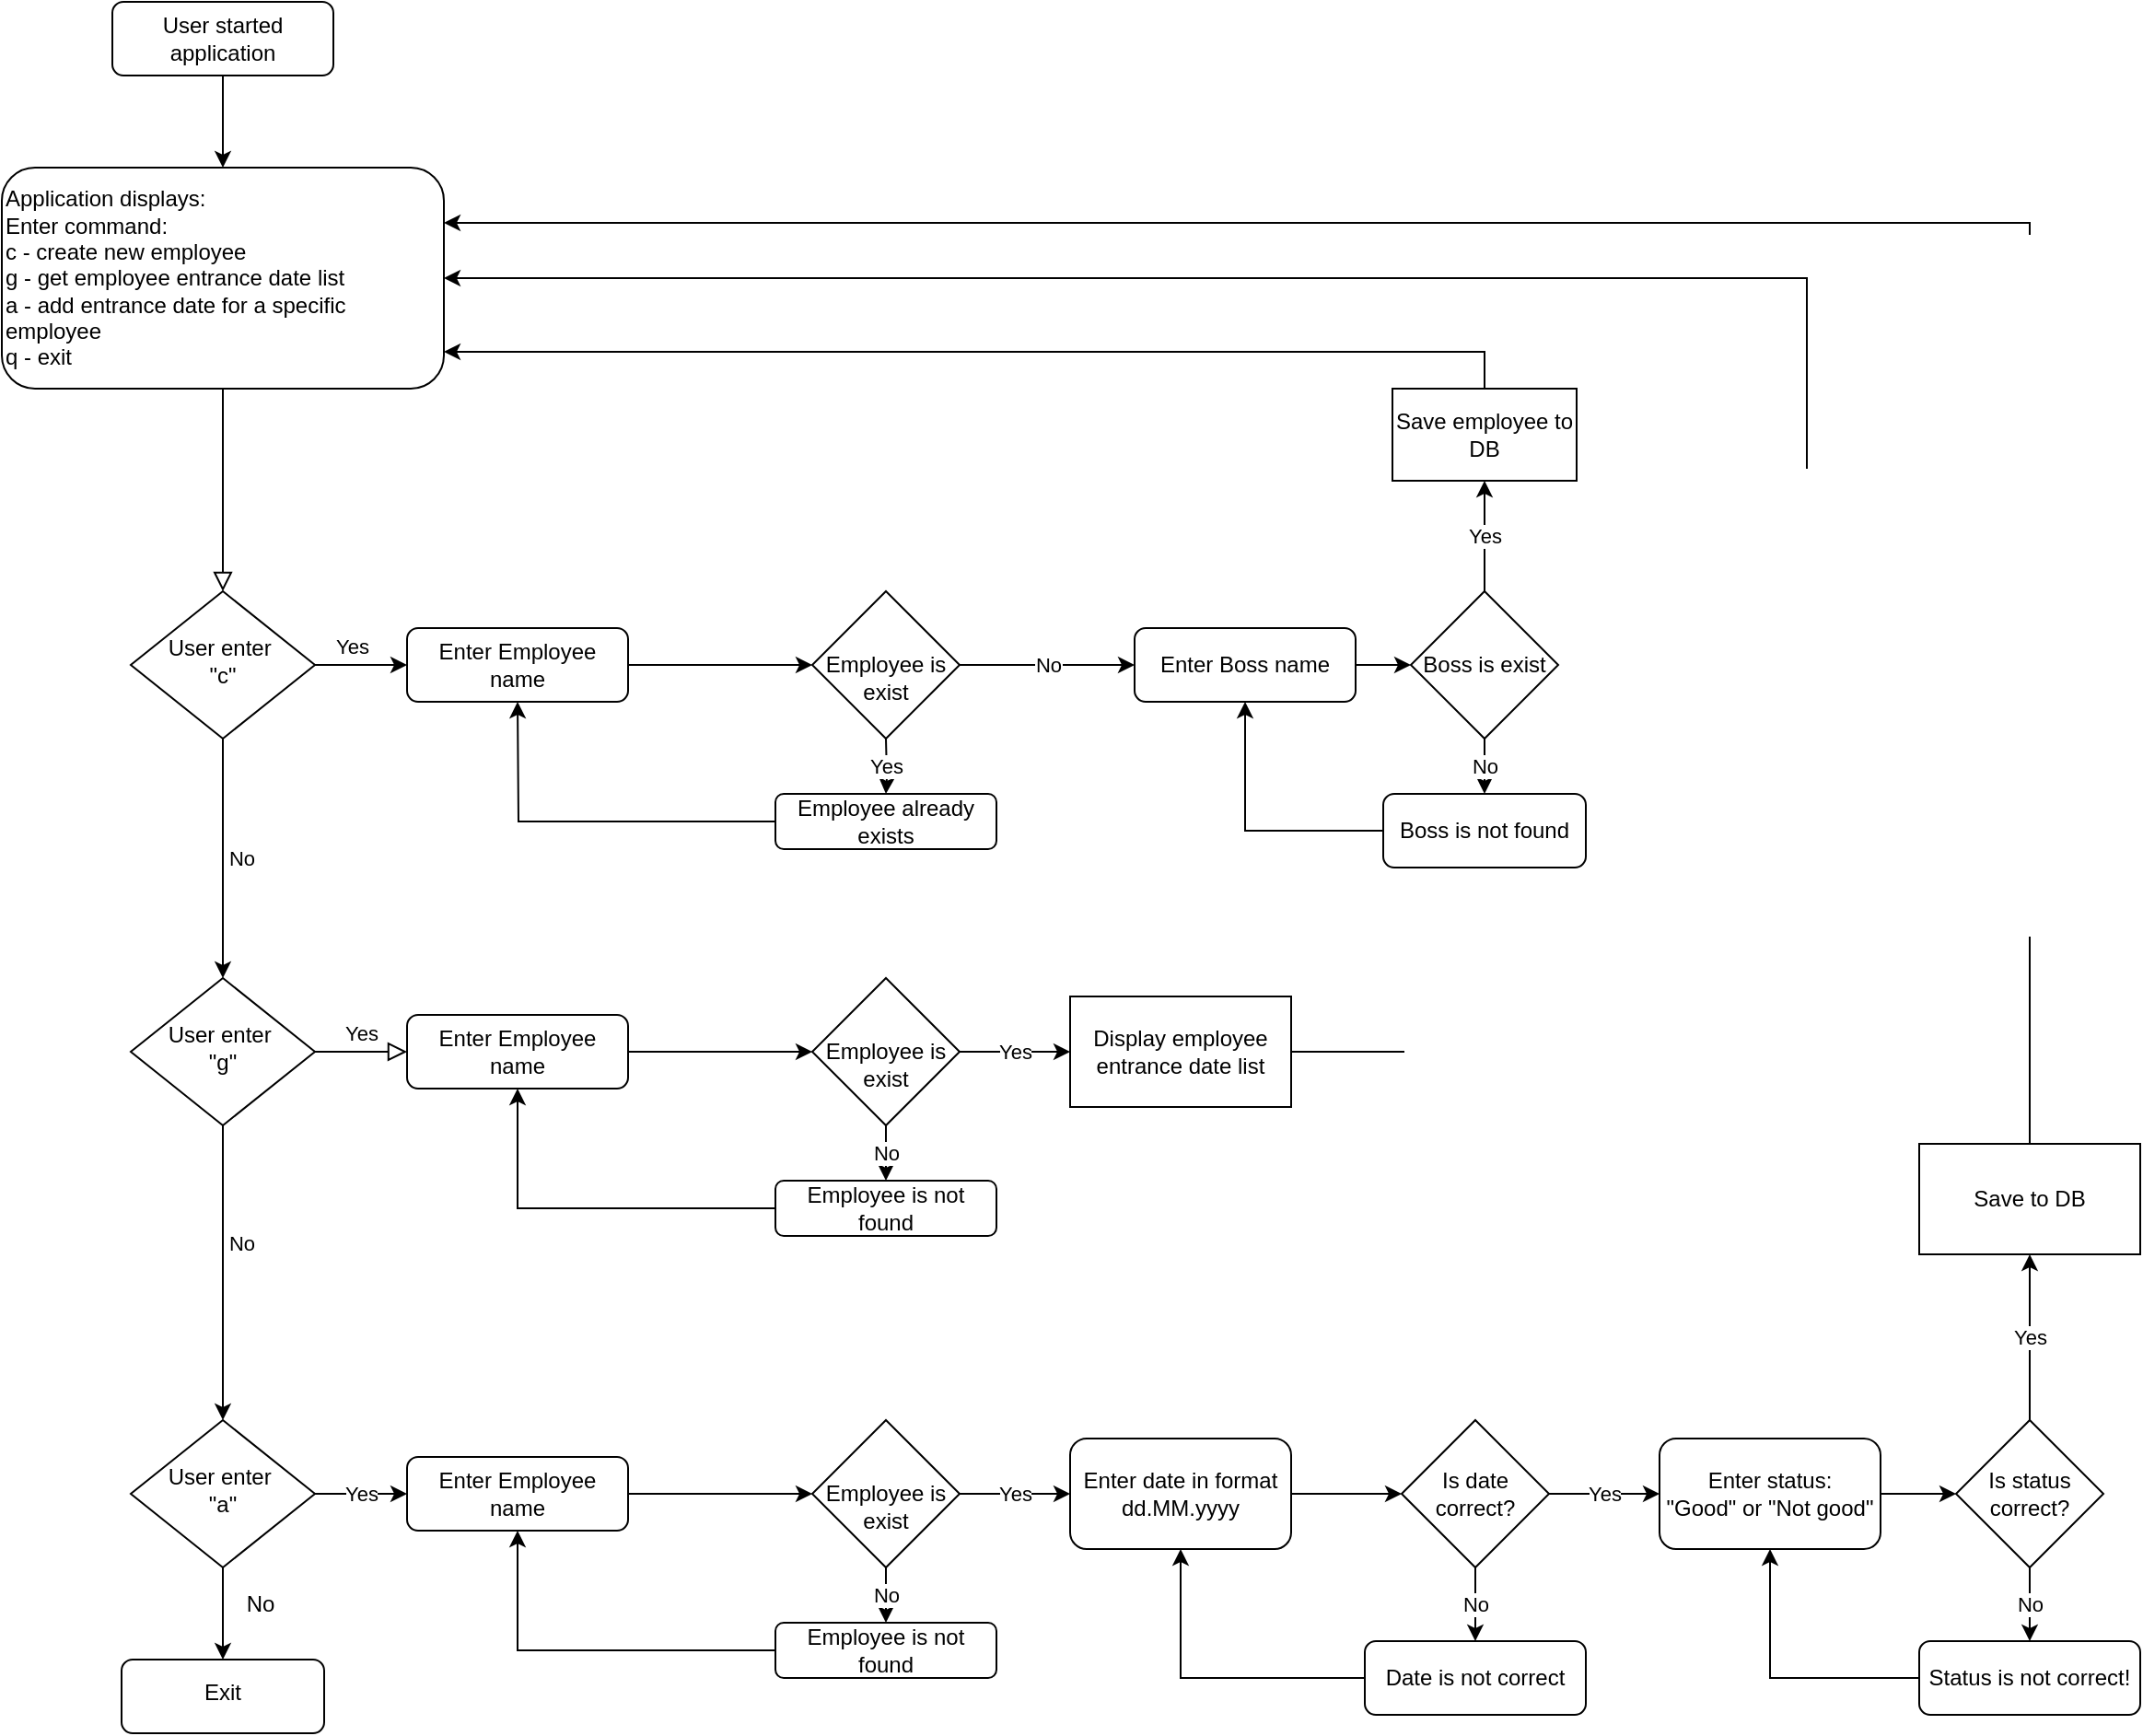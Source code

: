 <mxfile version="19.0.3" type="device"><diagram id="C5RBs43oDa-KdzZeNtuy" name="Page-1"><mxGraphModel dx="896" dy="1814" grid="1" gridSize="10" guides="1" tooltips="1" connect="1" arrows="1" fold="1" page="1" pageScale="1" pageWidth="827" pageHeight="1169" math="0" shadow="0"><root><mxCell id="WIyWlLk6GJQsqaUBKTNV-0"/><mxCell id="WIyWlLk6GJQsqaUBKTNV-1" parent="WIyWlLk6GJQsqaUBKTNV-0"/><mxCell id="WIyWlLk6GJQsqaUBKTNV-2" value="" style="rounded=0;html=1;jettySize=auto;orthogonalLoop=1;fontSize=11;endArrow=block;endFill=0;endSize=8;strokeWidth=1;shadow=0;labelBackgroundColor=none;edgeStyle=orthogonalEdgeStyle;" parent="WIyWlLk6GJQsqaUBKTNV-1" source="WIyWlLk6GJQsqaUBKTNV-3" target="WIyWlLk6GJQsqaUBKTNV-6" edge="1"><mxGeometry relative="1" as="geometry"/></mxCell><mxCell id="WIyWlLk6GJQsqaUBKTNV-3" value="Application displays:&lt;br&gt;Enter command:&lt;br&gt;c - create new employee&lt;br&gt;g - get employee entrance date list&lt;br&gt;a - add entrance date for a specific employee&lt;br&gt;q - exit" style="rounded=1;whiteSpace=wrap;html=1;fontSize=12;glass=0;strokeWidth=1;shadow=0;align=left;" parent="WIyWlLk6GJQsqaUBKTNV-1" vertex="1"><mxGeometry x="100" y="-60" width="240" height="120" as="geometry"/></mxCell><mxCell id="NGyvhG-ZcOLDhSsXCUNh-4" style="edgeStyle=orthogonalEdgeStyle;rounded=0;orthogonalLoop=1;jettySize=auto;html=1;" parent="WIyWlLk6GJQsqaUBKTNV-1" source="WIyWlLk6GJQsqaUBKTNV-6" target="WIyWlLk6GJQsqaUBKTNV-7" edge="1"><mxGeometry relative="1" as="geometry"/></mxCell><mxCell id="NGyvhG-ZcOLDhSsXCUNh-7" value="Yes" style="edgeLabel;html=1;align=center;verticalAlign=middle;resizable=0;points=[];" parent="NGyvhG-ZcOLDhSsXCUNh-4" vertex="1" connectable="0"><mxGeometry x="-0.218" y="-3" relative="1" as="geometry"><mxPoint y="-13" as="offset"/></mxGeometry></mxCell><mxCell id="NGyvhG-ZcOLDhSsXCUNh-8" value="No" style="edgeStyle=orthogonalEdgeStyle;rounded=0;orthogonalLoop=1;jettySize=auto;html=1;" parent="WIyWlLk6GJQsqaUBKTNV-1" source="WIyWlLk6GJQsqaUBKTNV-6" target="WIyWlLk6GJQsqaUBKTNV-10" edge="1"><mxGeometry y="10" relative="1" as="geometry"><mxPoint as="offset"/></mxGeometry></mxCell><mxCell id="WIyWlLk6GJQsqaUBKTNV-6" value="User enter&amp;nbsp;&lt;br&gt;&quot;c&quot;" style="rhombus;whiteSpace=wrap;html=1;shadow=0;fontFamily=Helvetica;fontSize=12;align=center;strokeWidth=1;spacing=6;spacingTop=-4;" parent="WIyWlLk6GJQsqaUBKTNV-1" vertex="1"><mxGeometry x="170" y="170" width="100" height="80" as="geometry"/></mxCell><mxCell id="WIyWlLk6GJQsqaUBKTNV-7" value="Enter Employee name" style="rounded=1;whiteSpace=wrap;html=1;fontSize=12;glass=0;strokeWidth=1;shadow=0;" parent="WIyWlLk6GJQsqaUBKTNV-1" vertex="1"><mxGeometry x="320" y="190" width="120" height="40" as="geometry"/></mxCell><mxCell id="WIyWlLk6GJQsqaUBKTNV-9" value="Yes" style="edgeStyle=orthogonalEdgeStyle;rounded=0;html=1;jettySize=auto;orthogonalLoop=1;fontSize=11;endArrow=block;endFill=0;endSize=8;strokeWidth=1;shadow=0;labelBackgroundColor=none;" parent="WIyWlLk6GJQsqaUBKTNV-1" source="WIyWlLk6GJQsqaUBKTNV-10" target="WIyWlLk6GJQsqaUBKTNV-12" edge="1"><mxGeometry y="10" relative="1" as="geometry"><mxPoint as="offset"/></mxGeometry></mxCell><mxCell id="NGyvhG-ZcOLDhSsXCUNh-3" value="No" style="edgeStyle=orthogonalEdgeStyle;rounded=0;orthogonalLoop=1;jettySize=auto;html=1;" parent="WIyWlLk6GJQsqaUBKTNV-1" source="WIyWlLk6GJQsqaUBKTNV-10" target="NGyvhG-ZcOLDhSsXCUNh-2" edge="1"><mxGeometry x="-0.2" y="10" relative="1" as="geometry"><mxPoint as="offset"/></mxGeometry></mxCell><mxCell id="WIyWlLk6GJQsqaUBKTNV-10" value="User enter&amp;nbsp;&lt;br&gt;&quot;g&quot;" style="rhombus;whiteSpace=wrap;html=1;shadow=0;fontFamily=Helvetica;fontSize=12;align=center;strokeWidth=1;spacing=6;spacingTop=-4;" parent="WIyWlLk6GJQsqaUBKTNV-1" vertex="1"><mxGeometry x="170" y="380" width="100" height="80" as="geometry"/></mxCell><mxCell id="NGyvhG-ZcOLDhSsXCUNh-32" value="" style="edgeStyle=orthogonalEdgeStyle;rounded=0;orthogonalLoop=1;jettySize=auto;html=1;" parent="WIyWlLk6GJQsqaUBKTNV-1" source="WIyWlLk6GJQsqaUBKTNV-12" target="NGyvhG-ZcOLDhSsXCUNh-31" edge="1"><mxGeometry relative="1" as="geometry"/></mxCell><mxCell id="WIyWlLk6GJQsqaUBKTNV-12" value="Enter Employee name" style="rounded=1;whiteSpace=wrap;html=1;fontSize=12;glass=0;strokeWidth=1;shadow=0;" parent="WIyWlLk6GJQsqaUBKTNV-1" vertex="1"><mxGeometry x="320" y="400" width="120" height="40" as="geometry"/></mxCell><mxCell id="NGyvhG-ZcOLDhSsXCUNh-1" value="" style="edgeStyle=orthogonalEdgeStyle;rounded=0;orthogonalLoop=1;jettySize=auto;html=1;" parent="WIyWlLk6GJQsqaUBKTNV-1" source="NGyvhG-ZcOLDhSsXCUNh-0" target="WIyWlLk6GJQsqaUBKTNV-3" edge="1"><mxGeometry relative="1" as="geometry"/></mxCell><mxCell id="NGyvhG-ZcOLDhSsXCUNh-0" value="User started application" style="rounded=1;whiteSpace=wrap;html=1;fontSize=12;glass=0;strokeWidth=1;shadow=0;" parent="WIyWlLk6GJQsqaUBKTNV-1" vertex="1"><mxGeometry x="160" y="-150" width="120" height="40" as="geometry"/></mxCell><mxCell id="NGyvhG-ZcOLDhSsXCUNh-12" value="" style="edgeStyle=orthogonalEdgeStyle;rounded=0;orthogonalLoop=1;jettySize=auto;html=1;" parent="WIyWlLk6GJQsqaUBKTNV-1" source="NGyvhG-ZcOLDhSsXCUNh-2" edge="1"><mxGeometry relative="1" as="geometry"><mxPoint x="220" y="750" as="targetPoint"/></mxGeometry></mxCell><mxCell id="NGyvhG-ZcOLDhSsXCUNh-49" value="Yes" style="edgeStyle=orthogonalEdgeStyle;rounded=0;orthogonalLoop=1;jettySize=auto;html=1;entryX=0;entryY=0.5;entryDx=0;entryDy=0;" parent="WIyWlLk6GJQsqaUBKTNV-1" source="NGyvhG-ZcOLDhSsXCUNh-2" target="NGyvhG-ZcOLDhSsXCUNh-42" edge="1"><mxGeometry relative="1" as="geometry"/></mxCell><mxCell id="NGyvhG-ZcOLDhSsXCUNh-2" value="User enter&amp;nbsp;&lt;br&gt;&quot;a&quot;" style="rhombus;whiteSpace=wrap;html=1;shadow=0;fontFamily=Helvetica;fontSize=12;align=center;strokeWidth=1;spacing=6;spacingTop=-4;" parent="WIyWlLk6GJQsqaUBKTNV-1" vertex="1"><mxGeometry x="170" y="620" width="100" height="80" as="geometry"/></mxCell><mxCell id="NGyvhG-ZcOLDhSsXCUNh-13" value="Exit" style="rounded=1;whiteSpace=wrap;html=1;shadow=0;strokeWidth=1;spacing=6;spacingTop=-4;" parent="WIyWlLk6GJQsqaUBKTNV-1" vertex="1"><mxGeometry x="165" y="750" width="110" height="40" as="geometry"/></mxCell><mxCell id="NGyvhG-ZcOLDhSsXCUNh-14" value="No" style="text;html=1;align=center;verticalAlign=middle;resizable=0;points=[];autosize=1;strokeColor=none;fillColor=none;" parent="WIyWlLk6GJQsqaUBKTNV-1" vertex="1"><mxGeometry x="225" y="710" width="30" height="20" as="geometry"/></mxCell><mxCell id="NGyvhG-ZcOLDhSsXCUNh-22" style="edgeStyle=orthogonalEdgeStyle;rounded=0;orthogonalLoop=1;jettySize=auto;html=1;" parent="WIyWlLk6GJQsqaUBKTNV-1" source="NGyvhG-ZcOLDhSsXCUNh-15" target="NGyvhG-ZcOLDhSsXCUNh-21" edge="1"><mxGeometry relative="1" as="geometry"/></mxCell><mxCell id="NGyvhG-ZcOLDhSsXCUNh-15" value="Enter Boss name" style="rounded=1;whiteSpace=wrap;html=1;fontSize=12;glass=0;strokeWidth=1;shadow=0;" parent="WIyWlLk6GJQsqaUBKTNV-1" vertex="1"><mxGeometry x="715" y="190" width="120" height="40" as="geometry"/></mxCell><mxCell id="NGyvhG-ZcOLDhSsXCUNh-26" value="Yes" style="edgeStyle=orthogonalEdgeStyle;rounded=0;orthogonalLoop=1;jettySize=auto;html=1;" parent="WIyWlLk6GJQsqaUBKTNV-1" source="NGyvhG-ZcOLDhSsXCUNh-21" target="NGyvhG-ZcOLDhSsXCUNh-25" edge="1"><mxGeometry relative="1" as="geometry"/></mxCell><mxCell id="NGyvhG-ZcOLDhSsXCUNh-29" value="No" style="edgeStyle=orthogonalEdgeStyle;rounded=0;orthogonalLoop=1;jettySize=auto;html=1;" parent="WIyWlLk6GJQsqaUBKTNV-1" source="NGyvhG-ZcOLDhSsXCUNh-21" target="NGyvhG-ZcOLDhSsXCUNh-28" edge="1"><mxGeometry relative="1" as="geometry"/></mxCell><mxCell id="NGyvhG-ZcOLDhSsXCUNh-21" value="Boss is exist" style="rhombus;whiteSpace=wrap;html=1;" parent="WIyWlLk6GJQsqaUBKTNV-1" vertex="1"><mxGeometry x="865" y="170" width="80" height="80" as="geometry"/></mxCell><mxCell id="NGyvhG-ZcOLDhSsXCUNh-27" style="edgeStyle=orthogonalEdgeStyle;rounded=0;orthogonalLoop=1;jettySize=auto;html=1;" parent="WIyWlLk6GJQsqaUBKTNV-1" source="NGyvhG-ZcOLDhSsXCUNh-25" edge="1"><mxGeometry relative="1" as="geometry"><mxPoint x="340" y="40" as="targetPoint"/><Array as="points"><mxPoint x="905" y="40"/><mxPoint x="340" y="40"/></Array></mxGeometry></mxCell><mxCell id="NGyvhG-ZcOLDhSsXCUNh-25" value="Save employee to DB" style="whiteSpace=wrap;html=1;" parent="WIyWlLk6GJQsqaUBKTNV-1" vertex="1"><mxGeometry x="855" y="60" width="100" height="50" as="geometry"/></mxCell><mxCell id="NGyvhG-ZcOLDhSsXCUNh-30" style="edgeStyle=orthogonalEdgeStyle;rounded=0;orthogonalLoop=1;jettySize=auto;html=1;entryX=0.5;entryY=1;entryDx=0;entryDy=0;" parent="WIyWlLk6GJQsqaUBKTNV-1" source="NGyvhG-ZcOLDhSsXCUNh-28" target="NGyvhG-ZcOLDhSsXCUNh-15" edge="1"><mxGeometry relative="1" as="geometry"/></mxCell><mxCell id="NGyvhG-ZcOLDhSsXCUNh-28" value="Boss is not found" style="rounded=1;whiteSpace=wrap;html=1;" parent="WIyWlLk6GJQsqaUBKTNV-1" vertex="1"><mxGeometry x="850" y="280" width="110" height="40" as="geometry"/></mxCell><mxCell id="NGyvhG-ZcOLDhSsXCUNh-34" value="Yes" style="edgeStyle=orthogonalEdgeStyle;rounded=0;orthogonalLoop=1;jettySize=auto;html=1;" parent="WIyWlLk6GJQsqaUBKTNV-1" source="NGyvhG-ZcOLDhSsXCUNh-31" target="NGyvhG-ZcOLDhSsXCUNh-33" edge="1"><mxGeometry relative="1" as="geometry"/></mxCell><mxCell id="NGyvhG-ZcOLDhSsXCUNh-38" value="No" style="edgeStyle=orthogonalEdgeStyle;rounded=0;orthogonalLoop=1;jettySize=auto;html=1;" parent="WIyWlLk6GJQsqaUBKTNV-1" source="NGyvhG-ZcOLDhSsXCUNh-31" target="NGyvhG-ZcOLDhSsXCUNh-37" edge="1"><mxGeometry relative="1" as="geometry"/></mxCell><mxCell id="NGyvhG-ZcOLDhSsXCUNh-31" value="&lt;br&gt;Employee is exist" style="rhombus;whiteSpace=wrap;html=1;rounded=0;glass=0;strokeWidth=1;shadow=0;" parent="WIyWlLk6GJQsqaUBKTNV-1" vertex="1"><mxGeometry x="540" y="380" width="80" height="80" as="geometry"/></mxCell><mxCell id="NGyvhG-ZcOLDhSsXCUNh-40" style="edgeStyle=orthogonalEdgeStyle;rounded=0;orthogonalLoop=1;jettySize=auto;html=1;" parent="WIyWlLk6GJQsqaUBKTNV-1" source="NGyvhG-ZcOLDhSsXCUNh-33" target="WIyWlLk6GJQsqaUBKTNV-3" edge="1"><mxGeometry relative="1" as="geometry"><Array as="points"><mxPoint x="1080" y="420"/><mxPoint x="1080"/></Array></mxGeometry></mxCell><mxCell id="NGyvhG-ZcOLDhSsXCUNh-33" value="Display employee entrance date list" style="whiteSpace=wrap;html=1;rounded=0;glass=0;strokeWidth=1;shadow=0;" parent="WIyWlLk6GJQsqaUBKTNV-1" vertex="1"><mxGeometry x="680" y="390" width="120" height="60" as="geometry"/></mxCell><mxCell id="NGyvhG-ZcOLDhSsXCUNh-39" style="edgeStyle=orthogonalEdgeStyle;rounded=0;orthogonalLoop=1;jettySize=auto;html=1;entryX=0.5;entryY=1;entryDx=0;entryDy=0;" parent="WIyWlLk6GJQsqaUBKTNV-1" source="NGyvhG-ZcOLDhSsXCUNh-37" target="WIyWlLk6GJQsqaUBKTNV-12" edge="1"><mxGeometry relative="1" as="geometry"/></mxCell><mxCell id="NGyvhG-ZcOLDhSsXCUNh-37" value="&lt;span style=&quot;&quot;&gt;Employee is not found&lt;/span&gt;" style="whiteSpace=wrap;html=1;rounded=1;glass=0;strokeWidth=1;shadow=0;" parent="WIyWlLk6GJQsqaUBKTNV-1" vertex="1"><mxGeometry x="520" y="490" width="120" height="30" as="geometry"/></mxCell><mxCell id="NGyvhG-ZcOLDhSsXCUNh-41" value="" style="edgeStyle=orthogonalEdgeStyle;rounded=0;orthogonalLoop=1;jettySize=auto;html=1;" parent="WIyWlLk6GJQsqaUBKTNV-1" source="NGyvhG-ZcOLDhSsXCUNh-42" target="NGyvhG-ZcOLDhSsXCUNh-45" edge="1"><mxGeometry relative="1" as="geometry"/></mxCell><mxCell id="NGyvhG-ZcOLDhSsXCUNh-42" value="Enter Employee name" style="rounded=1;whiteSpace=wrap;html=1;fontSize=12;glass=0;strokeWidth=1;shadow=0;" parent="WIyWlLk6GJQsqaUBKTNV-1" vertex="1"><mxGeometry x="320" y="640" width="120" height="40" as="geometry"/></mxCell><mxCell id="NGyvhG-ZcOLDhSsXCUNh-43" value="Yes" style="edgeStyle=orthogonalEdgeStyle;rounded=0;orthogonalLoop=1;jettySize=auto;html=1;" parent="WIyWlLk6GJQsqaUBKTNV-1" source="NGyvhG-ZcOLDhSsXCUNh-45" target="NGyvhG-ZcOLDhSsXCUNh-46" edge="1"><mxGeometry relative="1" as="geometry"/></mxCell><mxCell id="NGyvhG-ZcOLDhSsXCUNh-44" value="No" style="edgeStyle=orthogonalEdgeStyle;rounded=0;orthogonalLoop=1;jettySize=auto;html=1;" parent="WIyWlLk6GJQsqaUBKTNV-1" source="NGyvhG-ZcOLDhSsXCUNh-45" target="NGyvhG-ZcOLDhSsXCUNh-48" edge="1"><mxGeometry relative="1" as="geometry"/></mxCell><mxCell id="NGyvhG-ZcOLDhSsXCUNh-45" value="&lt;br&gt;Employee is exist" style="rhombus;whiteSpace=wrap;html=1;rounded=0;glass=0;strokeWidth=1;shadow=0;" parent="WIyWlLk6GJQsqaUBKTNV-1" vertex="1"><mxGeometry x="540" y="620" width="80" height="80" as="geometry"/></mxCell><mxCell id="NGyvhG-ZcOLDhSsXCUNh-51" value="" style="edgeStyle=orthogonalEdgeStyle;rounded=0;orthogonalLoop=1;jettySize=auto;html=1;" parent="WIyWlLk6GJQsqaUBKTNV-1" source="NGyvhG-ZcOLDhSsXCUNh-46" target="NGyvhG-ZcOLDhSsXCUNh-50" edge="1"><mxGeometry relative="1" as="geometry"/></mxCell><mxCell id="NGyvhG-ZcOLDhSsXCUNh-46" value="Enter date in format&lt;br&gt;dd.MM.yyyy" style="whiteSpace=wrap;html=1;rounded=1;glass=0;strokeWidth=1;shadow=0;" parent="WIyWlLk6GJQsqaUBKTNV-1" vertex="1"><mxGeometry x="680" y="630" width="120" height="60" as="geometry"/></mxCell><mxCell id="NGyvhG-ZcOLDhSsXCUNh-47" style="edgeStyle=orthogonalEdgeStyle;rounded=0;orthogonalLoop=1;jettySize=auto;html=1;entryX=0.5;entryY=1;entryDx=0;entryDy=0;" parent="WIyWlLk6GJQsqaUBKTNV-1" source="NGyvhG-ZcOLDhSsXCUNh-48" target="NGyvhG-ZcOLDhSsXCUNh-42" edge="1"><mxGeometry relative="1" as="geometry"/></mxCell><mxCell id="NGyvhG-ZcOLDhSsXCUNh-48" value="&lt;span style=&quot;&quot;&gt;Employee is not found&lt;/span&gt;" style="whiteSpace=wrap;html=1;rounded=1;glass=0;strokeWidth=1;shadow=0;" parent="WIyWlLk6GJQsqaUBKTNV-1" vertex="1"><mxGeometry x="520" y="730" width="120" height="30" as="geometry"/></mxCell><mxCell id="NGyvhG-ZcOLDhSsXCUNh-53" value="Yes" style="edgeStyle=orthogonalEdgeStyle;rounded=0;orthogonalLoop=1;jettySize=auto;html=1;" parent="WIyWlLk6GJQsqaUBKTNV-1" source="NGyvhG-ZcOLDhSsXCUNh-50" target="NGyvhG-ZcOLDhSsXCUNh-52" edge="1"><mxGeometry relative="1" as="geometry"/></mxCell><mxCell id="NGyvhG-ZcOLDhSsXCUNh-64" value="No" style="edgeStyle=orthogonalEdgeStyle;rounded=0;orthogonalLoop=1;jettySize=auto;html=1;" parent="WIyWlLk6GJQsqaUBKTNV-1" source="NGyvhG-ZcOLDhSsXCUNh-50" target="NGyvhG-ZcOLDhSsXCUNh-63" edge="1"><mxGeometry relative="1" as="geometry"/></mxCell><mxCell id="NGyvhG-ZcOLDhSsXCUNh-50" value="Is date correct?" style="rhombus;whiteSpace=wrap;html=1;rounded=0;glass=0;strokeWidth=1;shadow=0;" parent="WIyWlLk6GJQsqaUBKTNV-1" vertex="1"><mxGeometry x="860" y="620" width="80" height="80" as="geometry"/></mxCell><mxCell id="NGyvhG-ZcOLDhSsXCUNh-55" value="" style="edgeStyle=orthogonalEdgeStyle;rounded=0;orthogonalLoop=1;jettySize=auto;html=1;" parent="WIyWlLk6GJQsqaUBKTNV-1" source="NGyvhG-ZcOLDhSsXCUNh-52" target="NGyvhG-ZcOLDhSsXCUNh-54" edge="1"><mxGeometry relative="1" as="geometry"/></mxCell><mxCell id="NGyvhG-ZcOLDhSsXCUNh-52" value="Enter status:&lt;br&gt;&quot;Good&quot; or &quot;Not good&quot;" style="whiteSpace=wrap;html=1;rounded=1;glass=0;strokeWidth=1;shadow=0;" parent="WIyWlLk6GJQsqaUBKTNV-1" vertex="1"><mxGeometry x="1000" y="630" width="120" height="60" as="geometry"/></mxCell><mxCell id="NGyvhG-ZcOLDhSsXCUNh-57" value="Yes" style="edgeStyle=orthogonalEdgeStyle;rounded=0;orthogonalLoop=1;jettySize=auto;html=1;" parent="WIyWlLk6GJQsqaUBKTNV-1" source="NGyvhG-ZcOLDhSsXCUNh-54" target="NGyvhG-ZcOLDhSsXCUNh-56" edge="1"><mxGeometry relative="1" as="geometry"/></mxCell><mxCell id="NGyvhG-ZcOLDhSsXCUNh-60" value="No" style="edgeStyle=orthogonalEdgeStyle;rounded=0;orthogonalLoop=1;jettySize=auto;html=1;" parent="WIyWlLk6GJQsqaUBKTNV-1" source="NGyvhG-ZcOLDhSsXCUNh-54" target="NGyvhG-ZcOLDhSsXCUNh-59" edge="1"><mxGeometry relative="1" as="geometry"/></mxCell><mxCell id="NGyvhG-ZcOLDhSsXCUNh-54" value="Is status correct?" style="rhombus;whiteSpace=wrap;html=1;rounded=0;glass=0;strokeWidth=1;shadow=0;" parent="WIyWlLk6GJQsqaUBKTNV-1" vertex="1"><mxGeometry x="1161" y="620" width="80" height="80" as="geometry"/></mxCell><mxCell id="NGyvhG-ZcOLDhSsXCUNh-58" style="edgeStyle=orthogonalEdgeStyle;rounded=0;orthogonalLoop=1;jettySize=auto;html=1;entryX=1;entryY=0.25;entryDx=0;entryDy=0;" parent="WIyWlLk6GJQsqaUBKTNV-1" source="NGyvhG-ZcOLDhSsXCUNh-56" target="WIyWlLk6GJQsqaUBKTNV-3" edge="1"><mxGeometry relative="1" as="geometry"><Array as="points"><mxPoint x="1201" y="-30"/></Array></mxGeometry></mxCell><mxCell id="NGyvhG-ZcOLDhSsXCUNh-56" value="Save to DB" style="whiteSpace=wrap;html=1;rounded=0;glass=0;strokeWidth=1;shadow=0;" parent="WIyWlLk6GJQsqaUBKTNV-1" vertex="1"><mxGeometry x="1141" y="470" width="120" height="60" as="geometry"/></mxCell><mxCell id="NGyvhG-ZcOLDhSsXCUNh-61" style="edgeStyle=orthogonalEdgeStyle;rounded=0;orthogonalLoop=1;jettySize=auto;html=1;entryX=0.5;entryY=1;entryDx=0;entryDy=0;" parent="WIyWlLk6GJQsqaUBKTNV-1" source="NGyvhG-ZcOLDhSsXCUNh-59" target="NGyvhG-ZcOLDhSsXCUNh-52" edge="1"><mxGeometry relative="1" as="geometry"/></mxCell><mxCell id="NGyvhG-ZcOLDhSsXCUNh-59" value="Status is not correct!" style="whiteSpace=wrap;html=1;rounded=1;glass=0;strokeWidth=1;shadow=0;" parent="WIyWlLk6GJQsqaUBKTNV-1" vertex="1"><mxGeometry x="1141" y="740" width="120" height="40" as="geometry"/></mxCell><mxCell id="NGyvhG-ZcOLDhSsXCUNh-65" style="edgeStyle=orthogonalEdgeStyle;rounded=0;orthogonalLoop=1;jettySize=auto;html=1;entryX=0.5;entryY=1;entryDx=0;entryDy=0;" parent="WIyWlLk6GJQsqaUBKTNV-1" source="NGyvhG-ZcOLDhSsXCUNh-63" target="NGyvhG-ZcOLDhSsXCUNh-46" edge="1"><mxGeometry relative="1" as="geometry"/></mxCell><mxCell id="NGyvhG-ZcOLDhSsXCUNh-63" value="Date is not correct" style="whiteSpace=wrap;html=1;rounded=1;glass=0;strokeWidth=1;shadow=0;" parent="WIyWlLk6GJQsqaUBKTNV-1" vertex="1"><mxGeometry x="840" y="740" width="120" height="40" as="geometry"/></mxCell><mxCell id="euG7Or7ihCKSkyStpRZt-0" value="&lt;br&gt;Employee is exist" style="rhombus;whiteSpace=wrap;html=1;rounded=0;glass=0;strokeWidth=1;shadow=0;" vertex="1" parent="WIyWlLk6GJQsqaUBKTNV-1"><mxGeometry x="540" y="170" width="80" height="80" as="geometry"/></mxCell><mxCell id="euG7Or7ihCKSkyStpRZt-1" value="" style="endArrow=classic;html=1;rounded=0;exitX=1;exitY=0.5;exitDx=0;exitDy=0;entryX=0;entryY=0.5;entryDx=0;entryDy=0;" edge="1" parent="WIyWlLk6GJQsqaUBKTNV-1" source="WIyWlLk6GJQsqaUBKTNV-7" target="euG7Or7ihCKSkyStpRZt-0"><mxGeometry width="50" height="50" relative="1" as="geometry"><mxPoint x="680" y="340" as="sourcePoint"/><mxPoint x="730" y="290" as="targetPoint"/></mxGeometry></mxCell><mxCell id="euG7Or7ihCKSkyStpRZt-2" value="No" style="endArrow=classic;html=1;rounded=0;exitX=1;exitY=0.5;exitDx=0;exitDy=0;entryX=0;entryY=0.5;entryDx=0;entryDy=0;" edge="1" parent="WIyWlLk6GJQsqaUBKTNV-1" source="euG7Or7ihCKSkyStpRZt-0" target="NGyvhG-ZcOLDhSsXCUNh-15"><mxGeometry width="50" height="50" relative="1" as="geometry"><mxPoint x="680" y="340" as="sourcePoint"/><mxPoint x="730" y="290" as="targetPoint"/></mxGeometry></mxCell><mxCell id="euG7Or7ihCKSkyStpRZt-3" value="Yes" style="edgeStyle=orthogonalEdgeStyle;rounded=0;orthogonalLoop=1;jettySize=auto;html=1;" edge="1" parent="WIyWlLk6GJQsqaUBKTNV-1" target="euG7Or7ihCKSkyStpRZt-5"><mxGeometry relative="1" as="geometry"><mxPoint x="580" y="250" as="sourcePoint"/></mxGeometry></mxCell><mxCell id="euG7Or7ihCKSkyStpRZt-4" style="edgeStyle=orthogonalEdgeStyle;rounded=0;orthogonalLoop=1;jettySize=auto;html=1;entryX=0.5;entryY=1;entryDx=0;entryDy=0;" edge="1" parent="WIyWlLk6GJQsqaUBKTNV-1" source="euG7Or7ihCKSkyStpRZt-5"><mxGeometry relative="1" as="geometry"><mxPoint x="380" y="230" as="targetPoint"/></mxGeometry></mxCell><mxCell id="euG7Or7ihCKSkyStpRZt-5" value="Employee already exists" style="whiteSpace=wrap;html=1;rounded=1;glass=0;strokeWidth=1;shadow=0;" vertex="1" parent="WIyWlLk6GJQsqaUBKTNV-1"><mxGeometry x="520" y="280" width="120" height="30" as="geometry"/></mxCell></root></mxGraphModel></diagram></mxfile>
